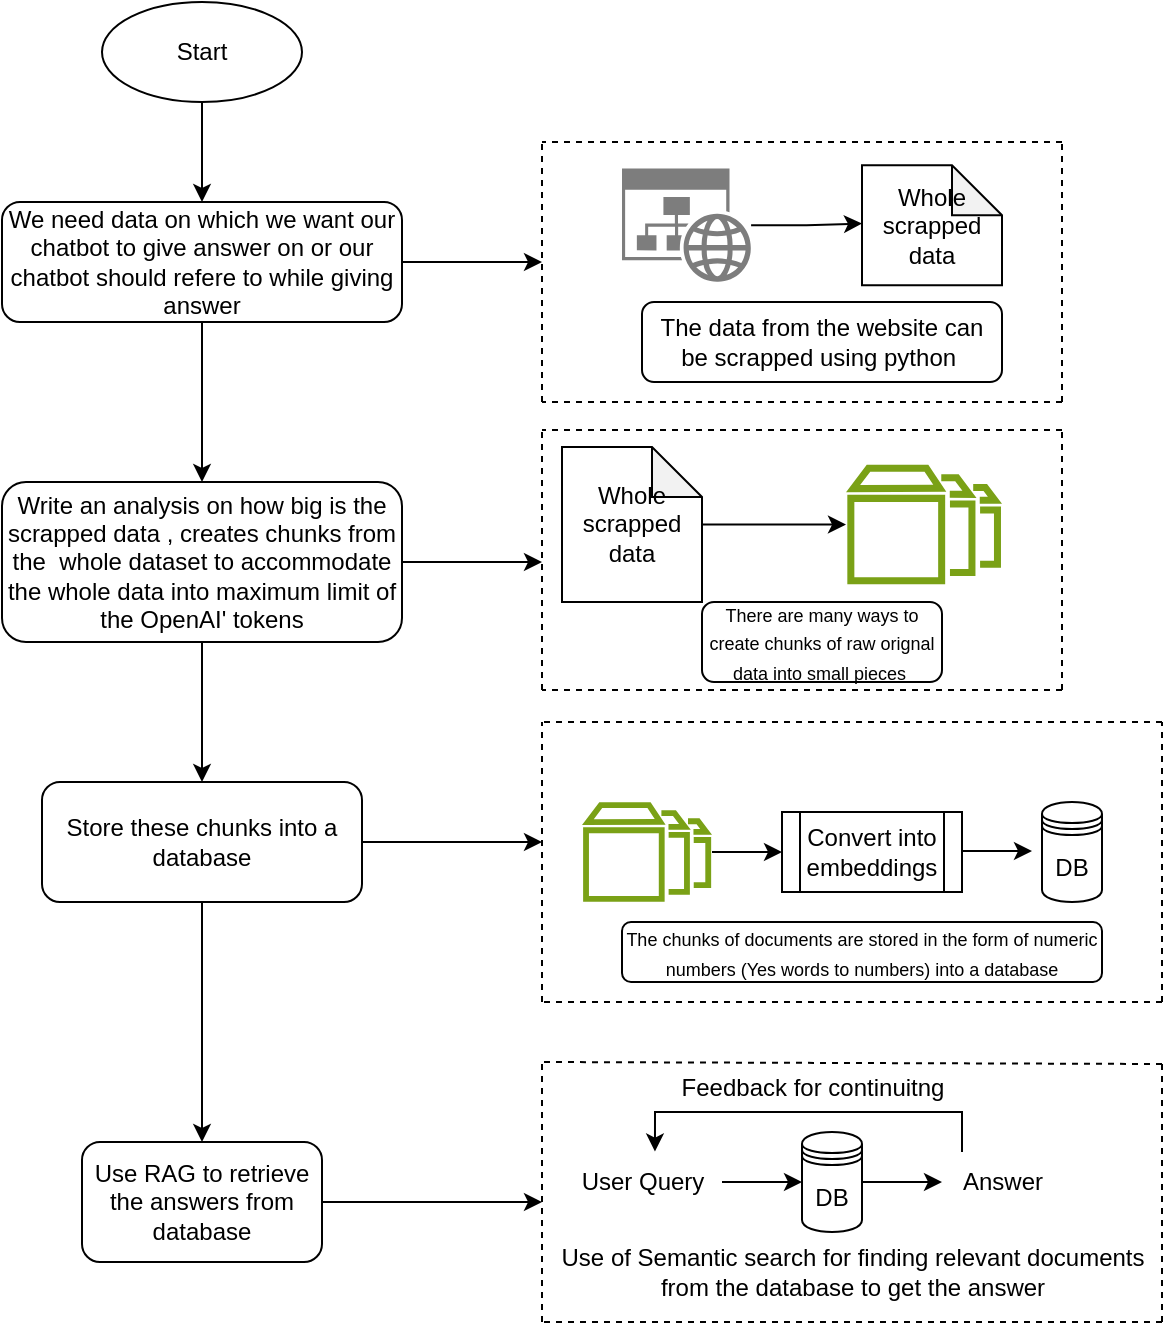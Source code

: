 <mxfile version="22.0.6" type="device">
  <diagram name="Page-1" id="74e2e168-ea6b-b213-b513-2b3c1d86103e">
    <mxGraphModel dx="1101" dy="638" grid="1" gridSize="10" guides="1" tooltips="1" connect="1" arrows="1" fold="1" page="1" pageScale="1" pageWidth="1100" pageHeight="850" background="none" math="0" shadow="0">
      <root>
        <mxCell id="0" />
        <mxCell id="1" parent="0" />
        <mxCell id="bTPClcuPiIluOy44SQCk-3" value="" style="edgeStyle=orthogonalEdgeStyle;rounded=0;orthogonalLoop=1;jettySize=auto;html=1;" edge="1" parent="1" source="bTPClcuPiIluOy44SQCk-1" target="bTPClcuPiIluOy44SQCk-2">
          <mxGeometry relative="1" as="geometry" />
        </mxCell>
        <mxCell id="bTPClcuPiIluOy44SQCk-1" value="Start" style="ellipse;whiteSpace=wrap;html=1;" vertex="1" parent="1">
          <mxGeometry x="320" y="80" width="100" height="50" as="geometry" />
        </mxCell>
        <mxCell id="bTPClcuPiIluOy44SQCk-16" style="edgeStyle=orthogonalEdgeStyle;rounded=0;orthogonalLoop=1;jettySize=auto;html=1;" edge="1" parent="1" source="bTPClcuPiIluOy44SQCk-2">
          <mxGeometry relative="1" as="geometry">
            <mxPoint x="540" y="210" as="targetPoint" />
          </mxGeometry>
        </mxCell>
        <mxCell id="bTPClcuPiIluOy44SQCk-18" value="" style="edgeStyle=orthogonalEdgeStyle;rounded=0;orthogonalLoop=1;jettySize=auto;html=1;" edge="1" parent="1" source="bTPClcuPiIluOy44SQCk-2" target="bTPClcuPiIluOy44SQCk-17">
          <mxGeometry relative="1" as="geometry" />
        </mxCell>
        <mxCell id="bTPClcuPiIluOy44SQCk-2" value="We need data on which we want our chatbot to give answer on or our chatbot should refere to while giving answer" style="rounded=1;whiteSpace=wrap;html=1;" vertex="1" parent="1">
          <mxGeometry x="270" y="180" width="200" height="60" as="geometry" />
        </mxCell>
        <mxCell id="bTPClcuPiIluOy44SQCk-10" value="" style="edgeStyle=orthogonalEdgeStyle;rounded=0;orthogonalLoop=1;jettySize=auto;html=1;" edge="1" parent="1" source="bTPClcuPiIluOy44SQCk-4">
          <mxGeometry relative="1" as="geometry">
            <mxPoint x="700" y="190.8" as="targetPoint" />
          </mxGeometry>
        </mxCell>
        <mxCell id="bTPClcuPiIluOy44SQCk-4" value="" style="sketch=0;aspect=fixed;pointerEvents=1;shadow=0;dashed=0;html=1;strokeColor=none;labelPosition=center;verticalLabelPosition=bottom;verticalAlign=top;align=center;shape=mxgraph.mscae.enterprise.website_generic;fillColor=#7D7D7D;" vertex="1" parent="1">
          <mxGeometry x="580" y="163.2" width="64.55" height="56.8" as="geometry" />
        </mxCell>
        <mxCell id="bTPClcuPiIluOy44SQCk-11" value="The data from the website can be scrapped using python&amp;nbsp;" style="rounded=1;whiteSpace=wrap;html=1;" vertex="1" parent="1">
          <mxGeometry x="590" y="230" width="180" height="40" as="geometry" />
        </mxCell>
        <mxCell id="bTPClcuPiIluOy44SQCk-12" value="" style="endArrow=none;dashed=1;html=1;rounded=0;" edge="1" parent="1">
          <mxGeometry width="50" height="50" relative="1" as="geometry">
            <mxPoint x="540" y="280" as="sourcePoint" />
            <mxPoint x="540" y="150" as="targetPoint" />
          </mxGeometry>
        </mxCell>
        <mxCell id="bTPClcuPiIluOy44SQCk-13" value="" style="endArrow=none;dashed=1;html=1;rounded=0;" edge="1" parent="1">
          <mxGeometry width="50" height="50" relative="1" as="geometry">
            <mxPoint x="800" y="280" as="sourcePoint" />
            <mxPoint x="800" y="150" as="targetPoint" />
          </mxGeometry>
        </mxCell>
        <mxCell id="bTPClcuPiIluOy44SQCk-14" value="" style="endArrow=none;dashed=1;html=1;rounded=0;" edge="1" parent="1">
          <mxGeometry width="50" height="50" relative="1" as="geometry">
            <mxPoint x="800" y="280" as="sourcePoint" />
            <mxPoint x="540" y="280" as="targetPoint" />
          </mxGeometry>
        </mxCell>
        <mxCell id="bTPClcuPiIluOy44SQCk-15" value="" style="endArrow=none;dashed=1;html=1;rounded=0;" edge="1" parent="1">
          <mxGeometry width="50" height="50" relative="1" as="geometry">
            <mxPoint x="800" y="150" as="sourcePoint" />
            <mxPoint x="540" y="150" as="targetPoint" />
          </mxGeometry>
        </mxCell>
        <mxCell id="bTPClcuPiIluOy44SQCk-41" style="edgeStyle=orthogonalEdgeStyle;rounded=0;orthogonalLoop=1;jettySize=auto;html=1;" edge="1" parent="1" source="bTPClcuPiIluOy44SQCk-17">
          <mxGeometry relative="1" as="geometry">
            <mxPoint x="540" y="360" as="targetPoint" />
          </mxGeometry>
        </mxCell>
        <mxCell id="bTPClcuPiIluOy44SQCk-48" value="" style="edgeStyle=orthogonalEdgeStyle;rounded=0;orthogonalLoop=1;jettySize=auto;html=1;" edge="1" parent="1" source="bTPClcuPiIluOy44SQCk-17" target="bTPClcuPiIluOy44SQCk-43">
          <mxGeometry relative="1" as="geometry" />
        </mxCell>
        <mxCell id="bTPClcuPiIluOy44SQCk-17" value="Write an analysis on how big is the scrapped data , creates chunks from the&amp;nbsp; whole dataset to accommodate the whole data into maximum limit of the OpenAI&#39; tokens" style="rounded=1;whiteSpace=wrap;html=1;" vertex="1" parent="1">
          <mxGeometry x="270" y="320" width="200" height="80" as="geometry" />
        </mxCell>
        <mxCell id="bTPClcuPiIluOy44SQCk-19" value="" style="endArrow=none;dashed=1;html=1;rounded=0;" edge="1" parent="1">
          <mxGeometry width="50" height="50" relative="1" as="geometry">
            <mxPoint x="540" y="424" as="sourcePoint" />
            <mxPoint x="540" y="294" as="targetPoint" />
          </mxGeometry>
        </mxCell>
        <mxCell id="bTPClcuPiIluOy44SQCk-20" value="" style="endArrow=none;dashed=1;html=1;rounded=0;" edge="1" parent="1">
          <mxGeometry width="50" height="50" relative="1" as="geometry">
            <mxPoint x="800" y="424" as="sourcePoint" />
            <mxPoint x="800" y="294" as="targetPoint" />
          </mxGeometry>
        </mxCell>
        <mxCell id="bTPClcuPiIluOy44SQCk-21" value="" style="endArrow=none;dashed=1;html=1;rounded=0;" edge="1" parent="1">
          <mxGeometry width="50" height="50" relative="1" as="geometry">
            <mxPoint x="800" y="424" as="sourcePoint" />
            <mxPoint x="540" y="424" as="targetPoint" />
          </mxGeometry>
        </mxCell>
        <mxCell id="bTPClcuPiIluOy44SQCk-22" value="" style="endArrow=none;dashed=1;html=1;rounded=0;" edge="1" parent="1">
          <mxGeometry width="50" height="50" relative="1" as="geometry">
            <mxPoint x="800" y="294" as="sourcePoint" />
            <mxPoint x="540" y="294" as="targetPoint" />
          </mxGeometry>
        </mxCell>
        <mxCell id="bTPClcuPiIluOy44SQCk-38" value="" style="edgeStyle=orthogonalEdgeStyle;rounded=0;orthogonalLoop=1;jettySize=auto;html=1;" edge="1" parent="1" source="bTPClcuPiIluOy44SQCk-23" target="bTPClcuPiIluOy44SQCk-36">
          <mxGeometry relative="1" as="geometry" />
        </mxCell>
        <mxCell id="bTPClcuPiIluOy44SQCk-23" value="Whole scrapped data" style="shape=note;whiteSpace=wrap;html=1;backgroundOutline=1;darkOpacity=0.05;size=25;" vertex="1" parent="1">
          <mxGeometry x="550" y="302.5" width="70" height="77.5" as="geometry" />
        </mxCell>
        <mxCell id="bTPClcuPiIluOy44SQCk-36" value="" style="sketch=0;outlineConnect=0;fontColor=#232F3E;gradientColor=none;fillColor=#7AA116;strokeColor=none;dashed=0;verticalLabelPosition=bottom;verticalAlign=top;align=center;html=1;fontSize=12;fontStyle=0;aspect=fixed;pointerEvents=1;shape=mxgraph.aws4.multiple_volumes_resource;" vertex="1" parent="1">
          <mxGeometry x="692" y="311.25" width="78" height="60" as="geometry" />
        </mxCell>
        <mxCell id="bTPClcuPiIluOy44SQCk-37" value="&lt;font style=&quot;font-size: 9px;&quot;&gt;There are many ways to create chunks of raw orignal data into small pieces&amp;nbsp;&lt;/font&gt;" style="rounded=1;whiteSpace=wrap;html=1;" vertex="1" parent="1">
          <mxGeometry x="620" y="380" width="120" height="40" as="geometry" />
        </mxCell>
        <mxCell id="bTPClcuPiIluOy44SQCk-42" value="Whole scrapped data" style="shape=note;whiteSpace=wrap;html=1;backgroundOutline=1;darkOpacity=0.05;size=25;" vertex="1" parent="1">
          <mxGeometry x="700" y="161.6" width="70" height="60" as="geometry" />
        </mxCell>
        <mxCell id="bTPClcuPiIluOy44SQCk-49" style="edgeStyle=orthogonalEdgeStyle;rounded=0;orthogonalLoop=1;jettySize=auto;html=1;" edge="1" parent="1" source="bTPClcuPiIluOy44SQCk-43">
          <mxGeometry relative="1" as="geometry">
            <mxPoint x="540" y="500" as="targetPoint" />
          </mxGeometry>
        </mxCell>
        <mxCell id="bTPClcuPiIluOy44SQCk-57" value="" style="edgeStyle=orthogonalEdgeStyle;rounded=0;orthogonalLoop=1;jettySize=auto;html=1;" edge="1" parent="1" source="bTPClcuPiIluOy44SQCk-43" target="bTPClcuPiIluOy44SQCk-56">
          <mxGeometry relative="1" as="geometry" />
        </mxCell>
        <mxCell id="bTPClcuPiIluOy44SQCk-43" value="Store these chunks into a database" style="rounded=1;whiteSpace=wrap;html=1;" vertex="1" parent="1">
          <mxGeometry x="290" y="470" width="160" height="60" as="geometry" />
        </mxCell>
        <mxCell id="bTPClcuPiIluOy44SQCk-44" value="" style="endArrow=none;dashed=1;html=1;rounded=0;" edge="1" parent="1">
          <mxGeometry width="50" height="50" relative="1" as="geometry">
            <mxPoint x="540" y="580" as="sourcePoint" />
            <mxPoint x="540" y="440" as="targetPoint" />
          </mxGeometry>
        </mxCell>
        <mxCell id="bTPClcuPiIluOy44SQCk-45" value="" style="endArrow=none;dashed=1;html=1;rounded=0;" edge="1" parent="1">
          <mxGeometry width="50" height="50" relative="1" as="geometry">
            <mxPoint x="850" y="580" as="sourcePoint" />
            <mxPoint x="850" y="440" as="targetPoint" />
          </mxGeometry>
        </mxCell>
        <mxCell id="bTPClcuPiIluOy44SQCk-46" value="" style="endArrow=none;dashed=1;html=1;rounded=0;" edge="1" parent="1">
          <mxGeometry width="50" height="50" relative="1" as="geometry">
            <mxPoint x="850" y="580" as="sourcePoint" />
            <mxPoint x="540" y="580" as="targetPoint" />
          </mxGeometry>
        </mxCell>
        <mxCell id="bTPClcuPiIluOy44SQCk-47" value="" style="endArrow=none;dashed=1;html=1;rounded=0;" edge="1" parent="1">
          <mxGeometry width="50" height="50" relative="1" as="geometry">
            <mxPoint x="850" y="440" as="sourcePoint" />
            <mxPoint x="540" y="440" as="targetPoint" />
          </mxGeometry>
        </mxCell>
        <mxCell id="bTPClcuPiIluOy44SQCk-52" value="" style="edgeStyle=orthogonalEdgeStyle;rounded=0;orthogonalLoop=1;jettySize=auto;html=1;" edge="1" parent="1" source="bTPClcuPiIluOy44SQCk-50" target="bTPClcuPiIluOy44SQCk-51">
          <mxGeometry relative="1" as="geometry" />
        </mxCell>
        <mxCell id="bTPClcuPiIluOy44SQCk-50" value="" style="sketch=0;outlineConnect=0;fontColor=#232F3E;gradientColor=none;fillColor=#7AA116;strokeColor=none;dashed=0;verticalLabelPosition=bottom;verticalAlign=top;align=center;html=1;fontSize=12;fontStyle=0;aspect=fixed;pointerEvents=1;shape=mxgraph.aws4.multiple_volumes_resource;" vertex="1" parent="1">
          <mxGeometry x="560" y="480" width="65" height="50" as="geometry" />
        </mxCell>
        <mxCell id="bTPClcuPiIluOy44SQCk-51" value="Convert into embeddings" style="shape=process;whiteSpace=wrap;html=1;backgroundOutline=1;" vertex="1" parent="1">
          <mxGeometry x="660" y="485" width="90" height="40" as="geometry" />
        </mxCell>
        <mxCell id="bTPClcuPiIluOy44SQCk-53" value="" style="edgeStyle=orthogonalEdgeStyle;rounded=0;orthogonalLoop=1;jettySize=auto;html=1;" edge="1" parent="1">
          <mxGeometry relative="1" as="geometry">
            <mxPoint x="750" y="504.5" as="sourcePoint" />
            <mxPoint x="785" y="504.5" as="targetPoint" />
          </mxGeometry>
        </mxCell>
        <mxCell id="bTPClcuPiIluOy44SQCk-54" value="DB" style="shape=datastore;whiteSpace=wrap;html=1;" vertex="1" parent="1">
          <mxGeometry x="790" y="480" width="30" height="50" as="geometry" />
        </mxCell>
        <mxCell id="bTPClcuPiIluOy44SQCk-55" value="&lt;font style=&quot;font-size: 9px;&quot;&gt;The chunks of documents are stored in the form of numeric numbers (Yes words to numbers) into a database&lt;/font&gt;" style="rounded=1;whiteSpace=wrap;html=1;" vertex="1" parent="1">
          <mxGeometry x="580" y="540" width="240" height="30" as="geometry" />
        </mxCell>
        <mxCell id="bTPClcuPiIluOy44SQCk-69" style="edgeStyle=orthogonalEdgeStyle;rounded=0;orthogonalLoop=1;jettySize=auto;html=1;" edge="1" parent="1" source="bTPClcuPiIluOy44SQCk-56">
          <mxGeometry relative="1" as="geometry">
            <mxPoint x="540" y="680" as="targetPoint" />
          </mxGeometry>
        </mxCell>
        <mxCell id="bTPClcuPiIluOy44SQCk-56" value="Use RAG to retrieve the answers from database" style="rounded=1;whiteSpace=wrap;html=1;" vertex="1" parent="1">
          <mxGeometry x="310" y="650" width="120" height="60" as="geometry" />
        </mxCell>
        <mxCell id="bTPClcuPiIluOy44SQCk-58" value="" style="endArrow=none;dashed=1;html=1;rounded=0;" edge="1" parent="1">
          <mxGeometry width="50" height="50" relative="1" as="geometry">
            <mxPoint x="540" y="740" as="sourcePoint" />
            <mxPoint x="540" y="610" as="targetPoint" />
          </mxGeometry>
        </mxCell>
        <mxCell id="bTPClcuPiIluOy44SQCk-59" value="" style="endArrow=none;dashed=1;html=1;rounded=0;" edge="1" parent="1">
          <mxGeometry width="50" height="50" relative="1" as="geometry">
            <mxPoint x="850" y="740" as="sourcePoint" />
            <mxPoint x="850" y="610" as="targetPoint" />
          </mxGeometry>
        </mxCell>
        <mxCell id="bTPClcuPiIluOy44SQCk-60" value="" style="endArrow=none;dashed=1;html=1;rounded=0;" edge="1" parent="1">
          <mxGeometry width="50" height="50" relative="1" as="geometry">
            <mxPoint x="850" y="740" as="sourcePoint" />
            <mxPoint x="540" y="740" as="targetPoint" />
          </mxGeometry>
        </mxCell>
        <mxCell id="bTPClcuPiIluOy44SQCk-61" value="" style="endArrow=none;dashed=1;html=1;rounded=0;" edge="1" parent="1">
          <mxGeometry width="50" height="50" relative="1" as="geometry">
            <mxPoint x="850" y="611" as="sourcePoint" />
            <mxPoint x="540" y="610" as="targetPoint" />
          </mxGeometry>
        </mxCell>
        <mxCell id="bTPClcuPiIluOy44SQCk-67" value="" style="edgeStyle=orthogonalEdgeStyle;rounded=0;orthogonalLoop=1;jettySize=auto;html=1;" edge="1" parent="1" source="bTPClcuPiIluOy44SQCk-62" target="bTPClcuPiIluOy44SQCk-66">
          <mxGeometry relative="1" as="geometry" />
        </mxCell>
        <mxCell id="bTPClcuPiIluOy44SQCk-62" value="DB" style="shape=datastore;whiteSpace=wrap;html=1;" vertex="1" parent="1">
          <mxGeometry x="670" y="645" width="30" height="50" as="geometry" />
        </mxCell>
        <mxCell id="bTPClcuPiIluOy44SQCk-64" value="" style="edgeStyle=orthogonalEdgeStyle;rounded=0;orthogonalLoop=1;jettySize=auto;html=1;" edge="1" parent="1" source="bTPClcuPiIluOy44SQCk-63" target="bTPClcuPiIluOy44SQCk-62">
          <mxGeometry relative="1" as="geometry" />
        </mxCell>
        <mxCell id="bTPClcuPiIluOy44SQCk-63" value="User Query" style="text;html=1;align=center;verticalAlign=middle;resizable=0;points=[];autosize=1;strokeColor=none;fillColor=none;" vertex="1" parent="1">
          <mxGeometry x="550" y="655" width="80" height="30" as="geometry" />
        </mxCell>
        <mxCell id="bTPClcuPiIluOy44SQCk-66" value="Answer" style="text;html=1;align=center;verticalAlign=middle;resizable=0;points=[];autosize=1;strokeColor=none;fillColor=none;" vertex="1" parent="1">
          <mxGeometry x="740" y="655" width="60" height="30" as="geometry" />
        </mxCell>
        <mxCell id="bTPClcuPiIluOy44SQCk-68" value="Use of Semantic search for finding relevant documents&lt;br&gt;from the database to get the answer" style="text;html=1;align=center;verticalAlign=middle;resizable=0;points=[];autosize=1;strokeColor=none;fillColor=none;" vertex="1" parent="1">
          <mxGeometry x="540" y="695" width="310" height="40" as="geometry" />
        </mxCell>
        <mxCell id="bTPClcuPiIluOy44SQCk-72" style="edgeStyle=orthogonalEdgeStyle;rounded=0;orthogonalLoop=1;jettySize=auto;html=1;entryX=0.581;entryY=-0.008;entryDx=0;entryDy=0;entryPerimeter=0;" edge="1" parent="1" source="bTPClcuPiIluOy44SQCk-66" target="bTPClcuPiIluOy44SQCk-63">
          <mxGeometry relative="1" as="geometry">
            <Array as="points">
              <mxPoint x="750" y="635" />
              <mxPoint x="597" y="635" />
            </Array>
          </mxGeometry>
        </mxCell>
        <mxCell id="bTPClcuPiIluOy44SQCk-73" value="Feedback for continuitng" style="text;html=1;align=center;verticalAlign=middle;resizable=0;points=[];autosize=1;strokeColor=none;fillColor=none;" vertex="1" parent="1">
          <mxGeometry x="600" y="608" width="150" height="30" as="geometry" />
        </mxCell>
      </root>
    </mxGraphModel>
  </diagram>
</mxfile>
